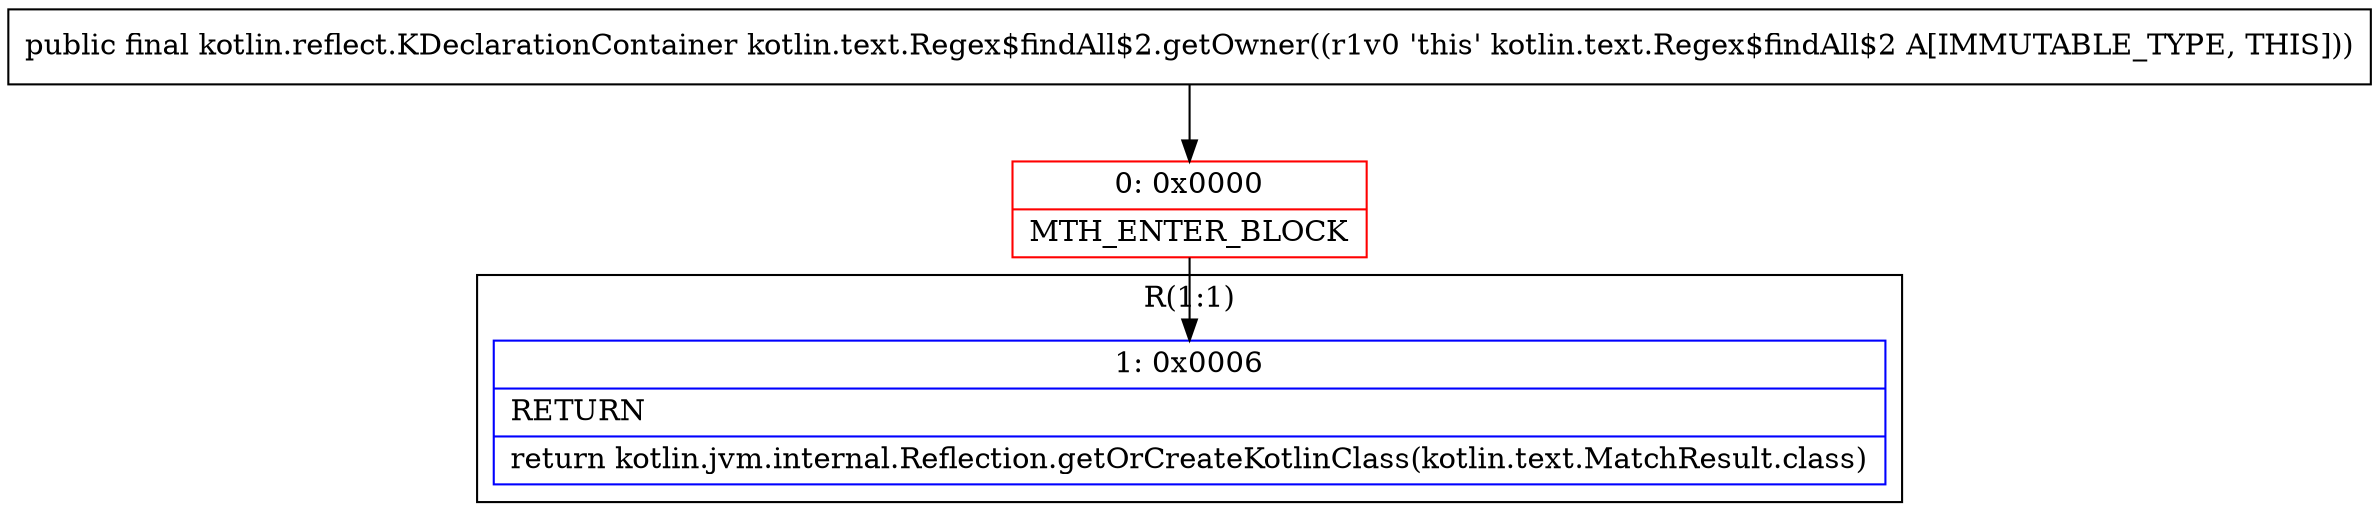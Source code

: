 digraph "CFG forkotlin.text.Regex$findAll$2.getOwner()Lkotlin\/reflect\/KDeclarationContainer;" {
subgraph cluster_Region_70328048 {
label = "R(1:1)";
node [shape=record,color=blue];
Node_1 [shape=record,label="{1\:\ 0x0006|RETURN\l|return kotlin.jvm.internal.Reflection.getOrCreateKotlinClass(kotlin.text.MatchResult.class)\l}"];
}
Node_0 [shape=record,color=red,label="{0\:\ 0x0000|MTH_ENTER_BLOCK\l}"];
MethodNode[shape=record,label="{public final kotlin.reflect.KDeclarationContainer kotlin.text.Regex$findAll$2.getOwner((r1v0 'this' kotlin.text.Regex$findAll$2 A[IMMUTABLE_TYPE, THIS])) }"];
MethodNode -> Node_0;
Node_0 -> Node_1;
}

